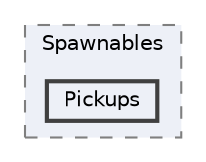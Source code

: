 digraph "Kodiky/Unity/Lunar Guardian/Assets/Scripts/Spawnables/Pickups"
{
 // LATEX_PDF_SIZE
  bgcolor="transparent";
  edge [fontname=Helvetica,fontsize=10,labelfontname=Helvetica,labelfontsize=10];
  node [fontname=Helvetica,fontsize=10,shape=box,height=0.2,width=0.4];
  compound=true
  subgraph clusterdir_112ce5a565d33a11be33b429bfe568c9 {
    graph [ bgcolor="#edf0f7", pencolor="grey50", label="Spawnables", fontname=Helvetica,fontsize=10 style="filled,dashed", URL="dir_112ce5a565d33a11be33b429bfe568c9.html",tooltip=""]
  dir_c179b515d0f8b52c3b1d7181df983408 [label="Pickups", fillcolor="#edf0f7", color="grey25", style="filled,bold", URL="dir_c179b515d0f8b52c3b1d7181df983408.html",tooltip=""];
  }
}

